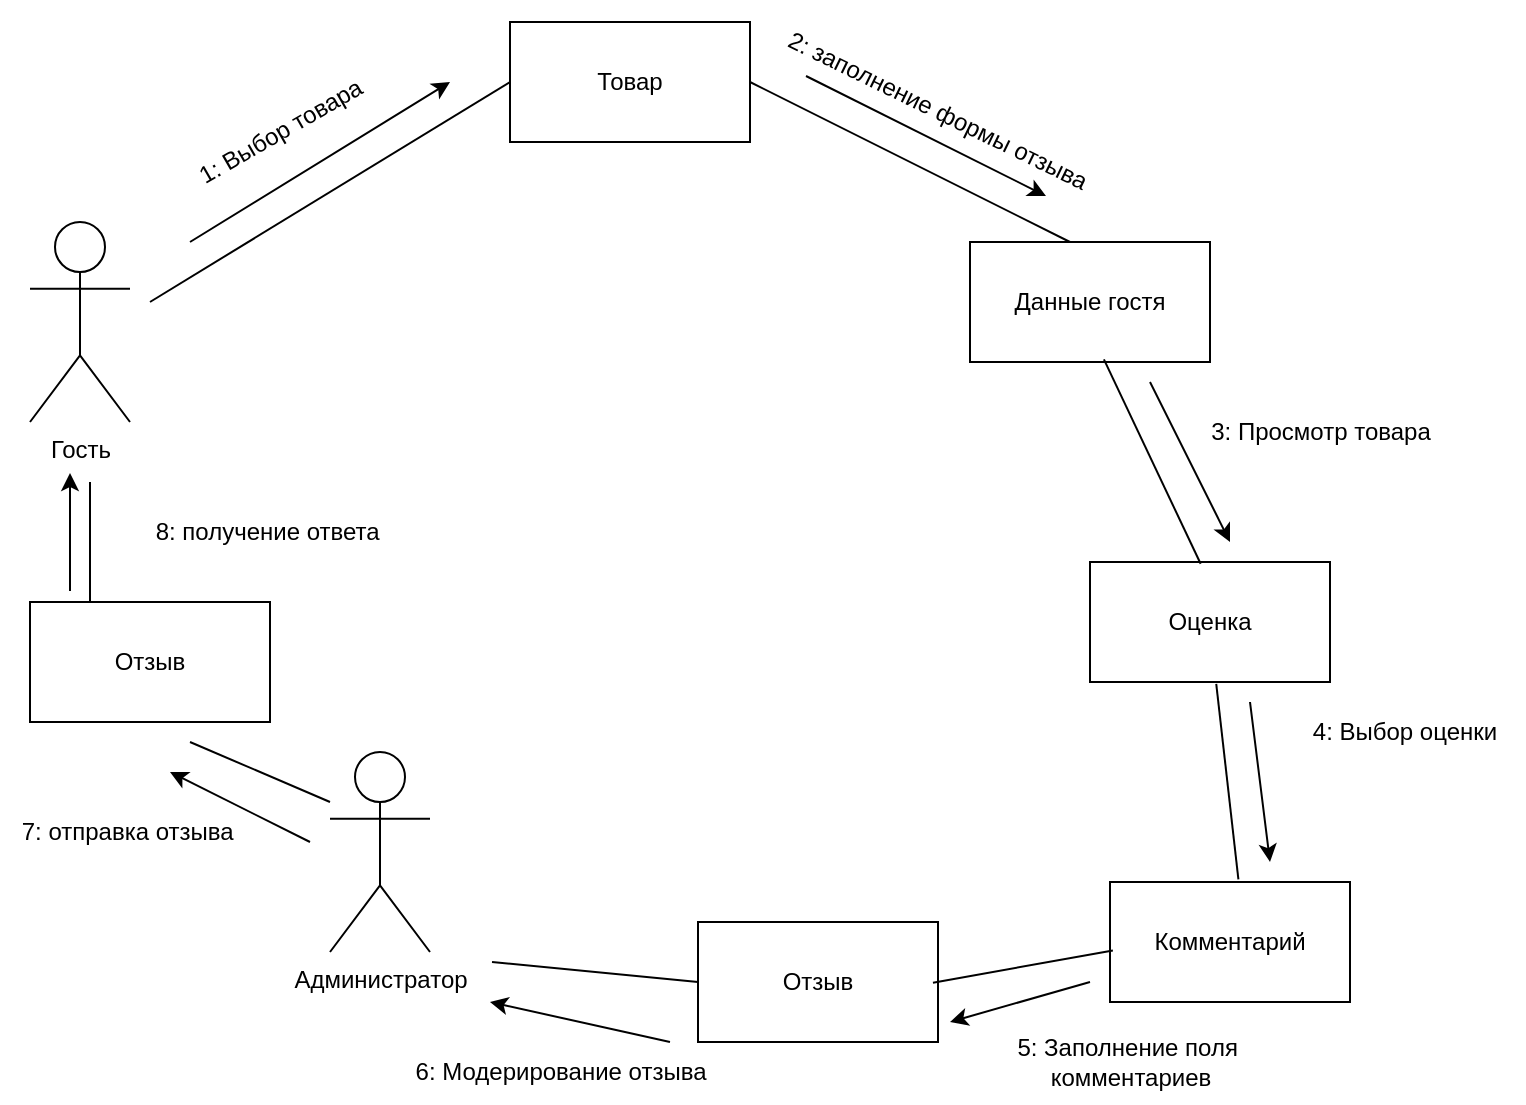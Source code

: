 <mxfile version="25.0.0">
  <diagram name="Страница — 1" id="k6wXg1TM7umz6gp0VpVa">
    <mxGraphModel dx="1018" dy="563" grid="1" gridSize="10" guides="1" tooltips="1" connect="0" arrows="1" fold="1" page="1" pageScale="1" pageWidth="827" pageHeight="1169" math="0" shadow="0">
      <root>
        <mxCell id="0" />
        <mxCell id="1" parent="0" />
        <mxCell id="PDlkfQBICm1brv2Js8jz-1" value="Гость" style="shape=umlActor;verticalLabelPosition=bottom;verticalAlign=top;html=1;outlineConnect=0;" parent="1" vertex="1">
          <mxGeometry x="80" y="220" width="50" height="100" as="geometry" />
        </mxCell>
        <mxCell id="PDlkfQBICm1brv2Js8jz-3" value="Товар" style="rounded=0;whiteSpace=wrap;html=1;" parent="1" vertex="1">
          <mxGeometry x="320" y="120" width="120" height="60" as="geometry" />
        </mxCell>
        <mxCell id="PDlkfQBICm1brv2Js8jz-4" value="" style="endArrow=none;html=1;rounded=0;entryX=0;entryY=0.5;entryDx=0;entryDy=0;" parent="1" target="PDlkfQBICm1brv2Js8jz-3" edge="1">
          <mxGeometry width="50" height="50" relative="1" as="geometry">
            <mxPoint x="140" y="260" as="sourcePoint" />
            <mxPoint x="240" y="150" as="targetPoint" />
          </mxGeometry>
        </mxCell>
        <mxCell id="PDlkfQBICm1brv2Js8jz-5" value="" style="endArrow=classic;html=1;rounded=0;" parent="1" edge="1">
          <mxGeometry width="50" height="50" relative="1" as="geometry">
            <mxPoint x="160" y="230" as="sourcePoint" />
            <mxPoint x="290" y="150" as="targetPoint" />
          </mxGeometry>
        </mxCell>
        <mxCell id="PDlkfQBICm1brv2Js8jz-7" value="1: Выбор товара" style="text;html=1;align=center;verticalAlign=middle;resizable=0;points=[];autosize=1;strokeColor=none;fillColor=none;rotation=-30;" parent="1" vertex="1">
          <mxGeometry x="145" y="160" width="120" height="30" as="geometry" />
        </mxCell>
        <mxCell id="PDlkfQBICm1brv2Js8jz-8" value="" style="endArrow=none;html=1;rounded=0;exitX=1;exitY=0.5;exitDx=0;exitDy=0;" parent="1" source="PDlkfQBICm1brv2Js8jz-3" edge="1">
          <mxGeometry width="50" height="50" relative="1" as="geometry">
            <mxPoint x="460" y="230" as="sourcePoint" />
            <mxPoint x="600" y="230" as="targetPoint" />
          </mxGeometry>
        </mxCell>
        <mxCell id="PDlkfQBICm1brv2Js8jz-9" value="" style="endArrow=classic;html=1;rounded=0;" parent="1" edge="1">
          <mxGeometry width="50" height="50" relative="1" as="geometry">
            <mxPoint x="468" y="147" as="sourcePoint" />
            <mxPoint x="588" y="207" as="targetPoint" />
          </mxGeometry>
        </mxCell>
        <mxCell id="PDlkfQBICm1brv2Js8jz-10" value="2: заполнение формы отзыва&amp;nbsp;" style="text;html=1;align=center;verticalAlign=middle;resizable=0;points=[];autosize=1;strokeColor=none;fillColor=none;rotation=26;" parent="1" vertex="1">
          <mxGeometry x="440" y="150" width="190" height="30" as="geometry" />
        </mxCell>
        <mxCell id="PDlkfQBICm1brv2Js8jz-11" value="Данные гостя" style="rounded=0;whiteSpace=wrap;html=1;" parent="1" vertex="1">
          <mxGeometry x="550" y="230" width="120" height="60" as="geometry" />
        </mxCell>
        <mxCell id="PDlkfQBICm1brv2Js8jz-12" value="" style="endArrow=none;html=1;rounded=0;exitX=0.526;exitY=1.015;exitDx=0;exitDy=0;entryX=0.535;entryY=-0.022;entryDx=0;entryDy=0;entryPerimeter=0;exitPerimeter=0;" parent="1" source="NIMans2VqIGH-mbB8_Pn-1" target="NIMans2VqIGH-mbB8_Pn-3" edge="1">
          <mxGeometry width="50" height="50" relative="1" as="geometry">
            <mxPoint x="640" y="430" as="sourcePoint" />
            <mxPoint x="664.72" y="531.98" as="targetPoint" />
          </mxGeometry>
        </mxCell>
        <mxCell id="PDlkfQBICm1brv2Js8jz-13" value="" style="endArrow=classic;html=1;rounded=0;" parent="1" edge="1">
          <mxGeometry width="50" height="50" relative="1" as="geometry">
            <mxPoint x="640" y="300" as="sourcePoint" />
            <mxPoint x="680" y="380" as="targetPoint" />
          </mxGeometry>
        </mxCell>
        <mxCell id="PDlkfQBICm1brv2Js8jz-14" value="3: Просмотр товара" style="text;html=1;align=center;verticalAlign=middle;resizable=0;points=[];autosize=1;strokeColor=none;fillColor=none;rotation=0;" parent="1" vertex="1">
          <mxGeometry x="660" y="310" width="130" height="30" as="geometry" />
        </mxCell>
        <mxCell id="PDlkfQBICm1brv2Js8jz-15" value="Отзыв" style="rounded=0;whiteSpace=wrap;html=1;" parent="1" vertex="1">
          <mxGeometry x="414" y="570" width="120" height="60" as="geometry" />
        </mxCell>
        <mxCell id="PDlkfQBICm1brv2Js8jz-16" value="" style="endArrow=none;html=1;rounded=0;exitX=0;exitY=0.5;exitDx=0;exitDy=0;" parent="1" source="PDlkfQBICm1brv2Js8jz-15" edge="1">
          <mxGeometry width="50" height="50" relative="1" as="geometry">
            <mxPoint x="341" y="470" as="sourcePoint" />
            <mxPoint x="311" y="590" as="targetPoint" />
          </mxGeometry>
        </mxCell>
        <mxCell id="PDlkfQBICm1brv2Js8jz-17" value="" style="endArrow=classic;html=1;rounded=0;" parent="1" edge="1">
          <mxGeometry width="50" height="50" relative="1" as="geometry">
            <mxPoint x="400" y="630" as="sourcePoint" />
            <mxPoint x="310" y="610" as="targetPoint" />
          </mxGeometry>
        </mxCell>
        <mxCell id="PDlkfQBICm1brv2Js8jz-19" value="Администратор" style="shape=umlActor;verticalLabelPosition=bottom;verticalAlign=top;html=1;outlineConnect=0;" parent="1" vertex="1">
          <mxGeometry x="230" y="485" width="50" height="100" as="geometry" />
        </mxCell>
        <mxCell id="PDlkfQBICm1brv2Js8jz-20" value="6: Модерирование отзыва" style="text;html=1;align=center;verticalAlign=middle;resizable=0;points=[];autosize=1;strokeColor=none;fillColor=none;rotation=0;" parent="1" vertex="1">
          <mxGeometry x="260" y="630" width="170" height="30" as="geometry" />
        </mxCell>
        <mxCell id="PDlkfQBICm1brv2Js8jz-25" value="Отзыв" style="rounded=0;whiteSpace=wrap;html=1;" parent="1" vertex="1">
          <mxGeometry x="80" y="410" width="120" height="60" as="geometry" />
        </mxCell>
        <mxCell id="PDlkfQBICm1brv2Js8jz-29" value="" style="endArrow=none;html=1;rounded=0;" parent="1" edge="1">
          <mxGeometry width="50" height="50" relative="1" as="geometry">
            <mxPoint x="230" y="510" as="sourcePoint" />
            <mxPoint x="160" y="480" as="targetPoint" />
          </mxGeometry>
        </mxCell>
        <mxCell id="PDlkfQBICm1brv2Js8jz-30" value="" style="endArrow=classic;html=1;rounded=0;" parent="1" edge="1">
          <mxGeometry width="50" height="50" relative="1" as="geometry">
            <mxPoint x="220" y="530" as="sourcePoint" />
            <mxPoint x="150" y="495" as="targetPoint" />
          </mxGeometry>
        </mxCell>
        <mxCell id="PDlkfQBICm1brv2Js8jz-31" value="7: отправка отзыва&amp;nbsp;" style="text;html=1;align=center;verticalAlign=middle;resizable=0;points=[];autosize=1;strokeColor=none;fillColor=none;rotation=0;" parent="1" vertex="1">
          <mxGeometry x="65" y="510" width="130" height="30" as="geometry" />
        </mxCell>
        <mxCell id="PDlkfQBICm1brv2Js8jz-34" value="" style="endArrow=none;html=1;rounded=0;exitX=0.25;exitY=0;exitDx=0;exitDy=0;" parent="1" source="PDlkfQBICm1brv2Js8jz-25" edge="1">
          <mxGeometry width="50" height="50" relative="1" as="geometry">
            <mxPoint x="260" y="385" as="sourcePoint" />
            <mxPoint x="110" y="350" as="targetPoint" />
          </mxGeometry>
        </mxCell>
        <mxCell id="PDlkfQBICm1brv2Js8jz-35" value="" style="endArrow=classic;html=1;rounded=0;" parent="1" edge="1">
          <mxGeometry width="50" height="50" relative="1" as="geometry">
            <mxPoint x="100" y="404.5" as="sourcePoint" />
            <mxPoint x="100" y="345.5" as="targetPoint" />
          </mxGeometry>
        </mxCell>
        <mxCell id="PDlkfQBICm1brv2Js8jz-36" value="8: получение ответа&amp;nbsp;" style="text;html=1;align=center;verticalAlign=middle;resizable=0;points=[];autosize=1;strokeColor=none;fillColor=none;rotation=0;" parent="1" vertex="1">
          <mxGeometry x="130" y="360" width="140" height="30" as="geometry" />
        </mxCell>
        <mxCell id="NIMans2VqIGH-mbB8_Pn-1" value="Оценка" style="rounded=0;whiteSpace=wrap;html=1;" parent="1" vertex="1">
          <mxGeometry x="610" y="390" width="120" height="60" as="geometry" />
        </mxCell>
        <mxCell id="NIMans2VqIGH-mbB8_Pn-3" value="Комментарий" style="rounded=0;whiteSpace=wrap;html=1;" parent="1" vertex="1">
          <mxGeometry x="620" y="550" width="120" height="60" as="geometry" />
        </mxCell>
        <mxCell id="NIMans2VqIGH-mbB8_Pn-4" value="4: Выбор оценки" style="text;html=1;align=center;verticalAlign=middle;resizable=0;points=[];autosize=1;strokeColor=none;fillColor=none;rotation=0;" parent="1" vertex="1">
          <mxGeometry x="707" y="460" width="120" height="30" as="geometry" />
        </mxCell>
        <mxCell id="NIMans2VqIGH-mbB8_Pn-5" value="5: Заполнение поля&amp;nbsp;&lt;div&gt;комментариев&lt;/div&gt;" style="text;html=1;align=center;verticalAlign=middle;resizable=0;points=[];autosize=1;strokeColor=none;fillColor=none;rotation=0;" parent="1" vertex="1">
          <mxGeometry x="560" y="620" width="140" height="40" as="geometry" />
        </mxCell>
        <mxCell id="NIMans2VqIGH-mbB8_Pn-9" value="" style="endArrow=none;html=1;rounded=0;exitX=0.558;exitY=0.978;exitDx=0;exitDy=0;exitPerimeter=0;entryX=0.461;entryY=0.015;entryDx=0;entryDy=0;entryPerimeter=0;" parent="1" source="PDlkfQBICm1brv2Js8jz-11" target="NIMans2VqIGH-mbB8_Pn-1" edge="1">
          <mxGeometry width="50" height="50" relative="1" as="geometry">
            <mxPoint x="450" y="160" as="sourcePoint" />
            <mxPoint x="610" y="240" as="targetPoint" />
          </mxGeometry>
        </mxCell>
        <mxCell id="NIMans2VqIGH-mbB8_Pn-10" value="" style="endArrow=classic;html=1;rounded=0;" parent="1" edge="1">
          <mxGeometry width="50" height="50" relative="1" as="geometry">
            <mxPoint x="610" y="600" as="sourcePoint" />
            <mxPoint x="540" y="620" as="targetPoint" />
          </mxGeometry>
        </mxCell>
        <mxCell id="NIMans2VqIGH-mbB8_Pn-11" value="" style="endArrow=none;html=1;rounded=0;exitX=0.012;exitY=0.57;exitDx=0;exitDy=0;exitPerimeter=0;entryX=0.979;entryY=0.506;entryDx=0;entryDy=0;entryPerimeter=0;" parent="1" source="NIMans2VqIGH-mbB8_Pn-3" target="PDlkfQBICm1brv2Js8jz-15" edge="1">
          <mxGeometry width="50" height="50" relative="1" as="geometry">
            <mxPoint x="424" y="610" as="sourcePoint" />
            <mxPoint x="321" y="600" as="targetPoint" />
          </mxGeometry>
        </mxCell>
        <mxCell id="NIMans2VqIGH-mbB8_Pn-14" value="" style="endArrow=classic;html=1;rounded=0;" parent="1" edge="1">
          <mxGeometry width="50" height="50" relative="1" as="geometry">
            <mxPoint x="690" y="460" as="sourcePoint" />
            <mxPoint x="700" y="540" as="targetPoint" />
          </mxGeometry>
        </mxCell>
      </root>
    </mxGraphModel>
  </diagram>
</mxfile>
